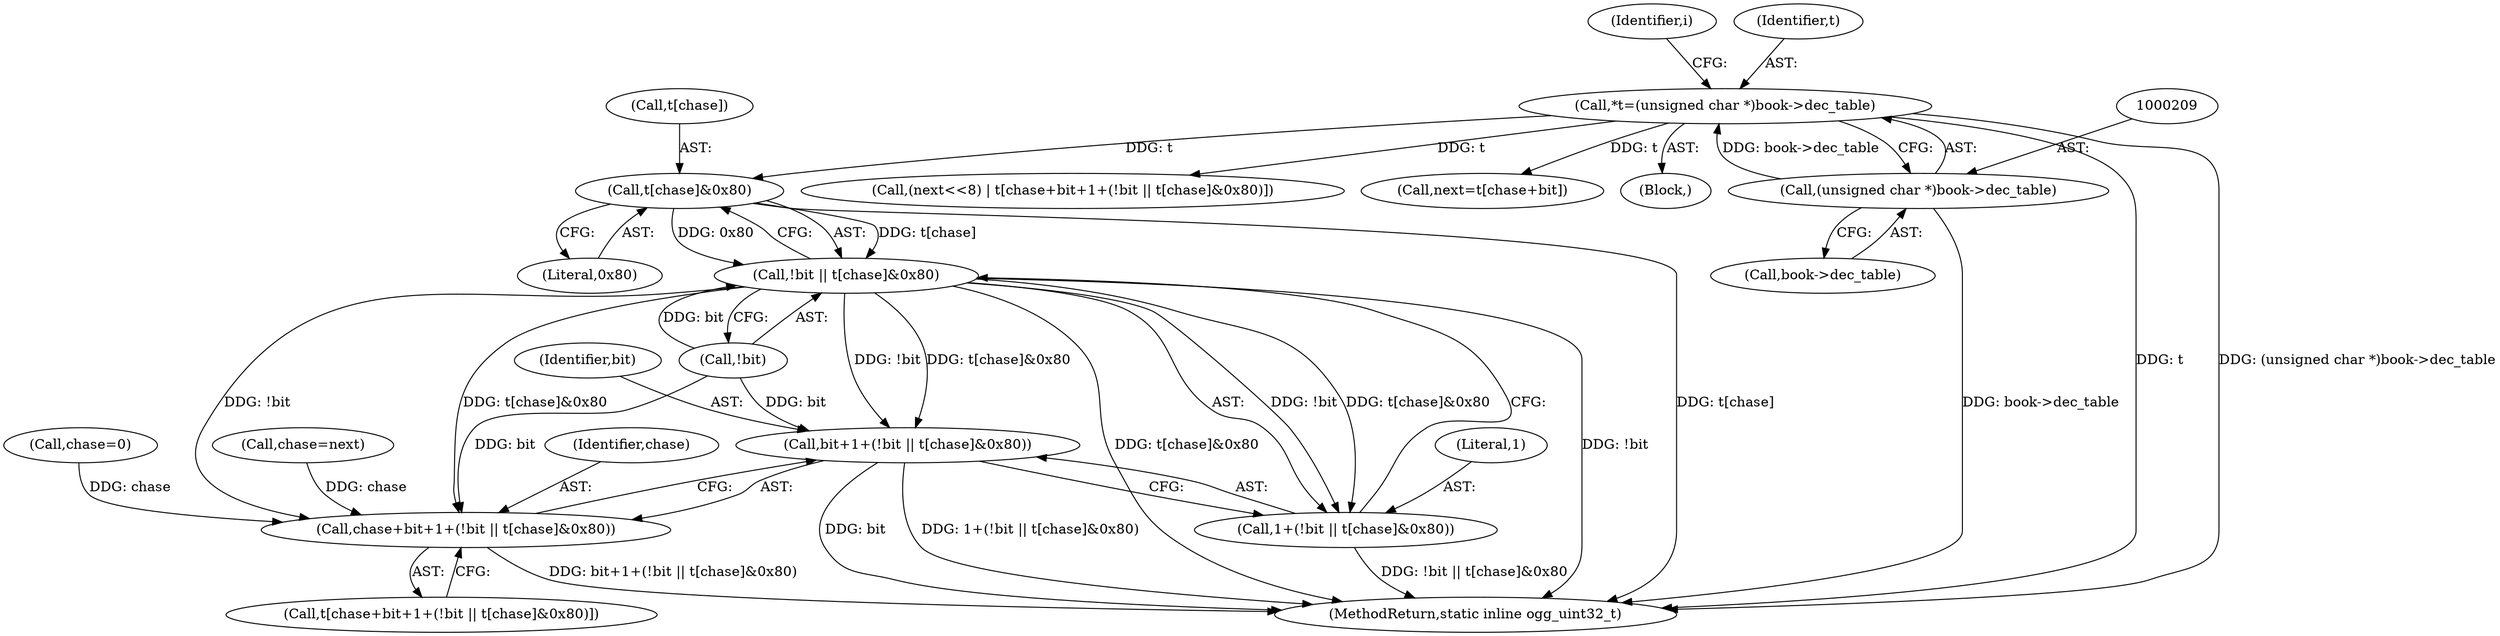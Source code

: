 digraph "0_Android_eeb4e45d5683f88488c083ecf142dc89bc3f0b47_2@array" {
"1000261" [label="(Call,t[chase]&0x80)"];
"1000206" [label="(Call,*t=(unsigned char *)book->dec_table)"];
"1000208" [label="(Call,(unsigned char *)book->dec_table)"];
"1000258" [label="(Call,!bit || t[chase]&0x80)"];
"1000252" [label="(Call,chase+bit+1+(!bit || t[chase]&0x80))"];
"1000254" [label="(Call,bit+1+(!bit || t[chase]&0x80))"];
"1000256" [label="(Call,1+(!bit || t[chase]&0x80))"];
"1000250" [label="(Call,t[chase+bit+1+(!bit || t[chase]&0x80)])"];
"1000258" [label="(Call,!bit || t[chase]&0x80)"];
"1000246" [label="(Call,(next<<8) | t[chase+bit+1+(!bit || t[chase]&0x80)])"];
"1000267" [label="(Call,chase=next)"];
"1000257" [label="(Literal,1)"];
"1000232" [label="(Call,next=t[chase+bit])"];
"1000252" [label="(Call,chase+bit+1+(!bit || t[chase]&0x80))"];
"1000256" [label="(Call,1+(!bit || t[chase]&0x80))"];
"1000215" [label="(Identifier,i)"];
"1000206" [label="(Call,*t=(unsigned char *)book->dec_table)"];
"1000204" [label="(Block,)"];
"1000210" [label="(Call,book->dec_table)"];
"1000441" [label="(MethodReturn,static inline ogg_uint32_t)"];
"1000207" [label="(Identifier,t)"];
"1000265" [label="(Literal,0x80)"];
"1000255" [label="(Identifier,bit)"];
"1000253" [label="(Identifier,chase)"];
"1000115" [label="(Call,chase=0)"];
"1000261" [label="(Call,t[chase]&0x80)"];
"1000259" [label="(Call,!bit)"];
"1000208" [label="(Call,(unsigned char *)book->dec_table)"];
"1000262" [label="(Call,t[chase])"];
"1000254" [label="(Call,bit+1+(!bit || t[chase]&0x80))"];
"1000261" -> "1000258"  [label="AST: "];
"1000261" -> "1000265"  [label="CFG: "];
"1000262" -> "1000261"  [label="AST: "];
"1000265" -> "1000261"  [label="AST: "];
"1000258" -> "1000261"  [label="CFG: "];
"1000261" -> "1000441"  [label="DDG: t[chase]"];
"1000261" -> "1000258"  [label="DDG: t[chase]"];
"1000261" -> "1000258"  [label="DDG: 0x80"];
"1000206" -> "1000261"  [label="DDG: t"];
"1000206" -> "1000204"  [label="AST: "];
"1000206" -> "1000208"  [label="CFG: "];
"1000207" -> "1000206"  [label="AST: "];
"1000208" -> "1000206"  [label="AST: "];
"1000215" -> "1000206"  [label="CFG: "];
"1000206" -> "1000441"  [label="DDG: (unsigned char *)book->dec_table"];
"1000206" -> "1000441"  [label="DDG: t"];
"1000208" -> "1000206"  [label="DDG: book->dec_table"];
"1000206" -> "1000232"  [label="DDG: t"];
"1000206" -> "1000246"  [label="DDG: t"];
"1000208" -> "1000210"  [label="CFG: "];
"1000209" -> "1000208"  [label="AST: "];
"1000210" -> "1000208"  [label="AST: "];
"1000208" -> "1000441"  [label="DDG: book->dec_table"];
"1000258" -> "1000256"  [label="AST: "];
"1000258" -> "1000259"  [label="CFG: "];
"1000259" -> "1000258"  [label="AST: "];
"1000256" -> "1000258"  [label="CFG: "];
"1000258" -> "1000441"  [label="DDG: !bit"];
"1000258" -> "1000441"  [label="DDG: t[chase]&0x80"];
"1000258" -> "1000252"  [label="DDG: !bit"];
"1000258" -> "1000252"  [label="DDG: t[chase]&0x80"];
"1000258" -> "1000254"  [label="DDG: !bit"];
"1000258" -> "1000254"  [label="DDG: t[chase]&0x80"];
"1000258" -> "1000256"  [label="DDG: !bit"];
"1000258" -> "1000256"  [label="DDG: t[chase]&0x80"];
"1000259" -> "1000258"  [label="DDG: bit"];
"1000252" -> "1000250"  [label="AST: "];
"1000252" -> "1000254"  [label="CFG: "];
"1000253" -> "1000252"  [label="AST: "];
"1000254" -> "1000252"  [label="AST: "];
"1000250" -> "1000252"  [label="CFG: "];
"1000252" -> "1000441"  [label="DDG: bit+1+(!bit || t[chase]&0x80)"];
"1000267" -> "1000252"  [label="DDG: chase"];
"1000115" -> "1000252"  [label="DDG: chase"];
"1000259" -> "1000252"  [label="DDG: bit"];
"1000254" -> "1000256"  [label="CFG: "];
"1000255" -> "1000254"  [label="AST: "];
"1000256" -> "1000254"  [label="AST: "];
"1000254" -> "1000441"  [label="DDG: bit"];
"1000254" -> "1000441"  [label="DDG: 1+(!bit || t[chase]&0x80)"];
"1000259" -> "1000254"  [label="DDG: bit"];
"1000257" -> "1000256"  [label="AST: "];
"1000256" -> "1000441"  [label="DDG: !bit || t[chase]&0x80"];
}
